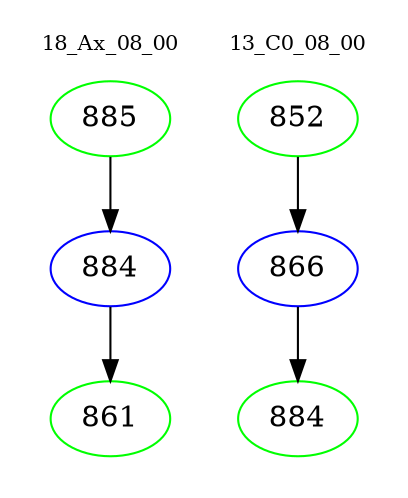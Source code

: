 digraph{
subgraph cluster_0 {
color = white
label = "18_Ax_08_00";
fontsize=10;
T0_885 [label="885", color="green"]
T0_885 -> T0_884 [color="black"]
T0_884 [label="884", color="blue"]
T0_884 -> T0_861 [color="black"]
T0_861 [label="861", color="green"]
}
subgraph cluster_1 {
color = white
label = "13_C0_08_00";
fontsize=10;
T1_852 [label="852", color="green"]
T1_852 -> T1_866 [color="black"]
T1_866 [label="866", color="blue"]
T1_866 -> T1_884 [color="black"]
T1_884 [label="884", color="green"]
}
}
